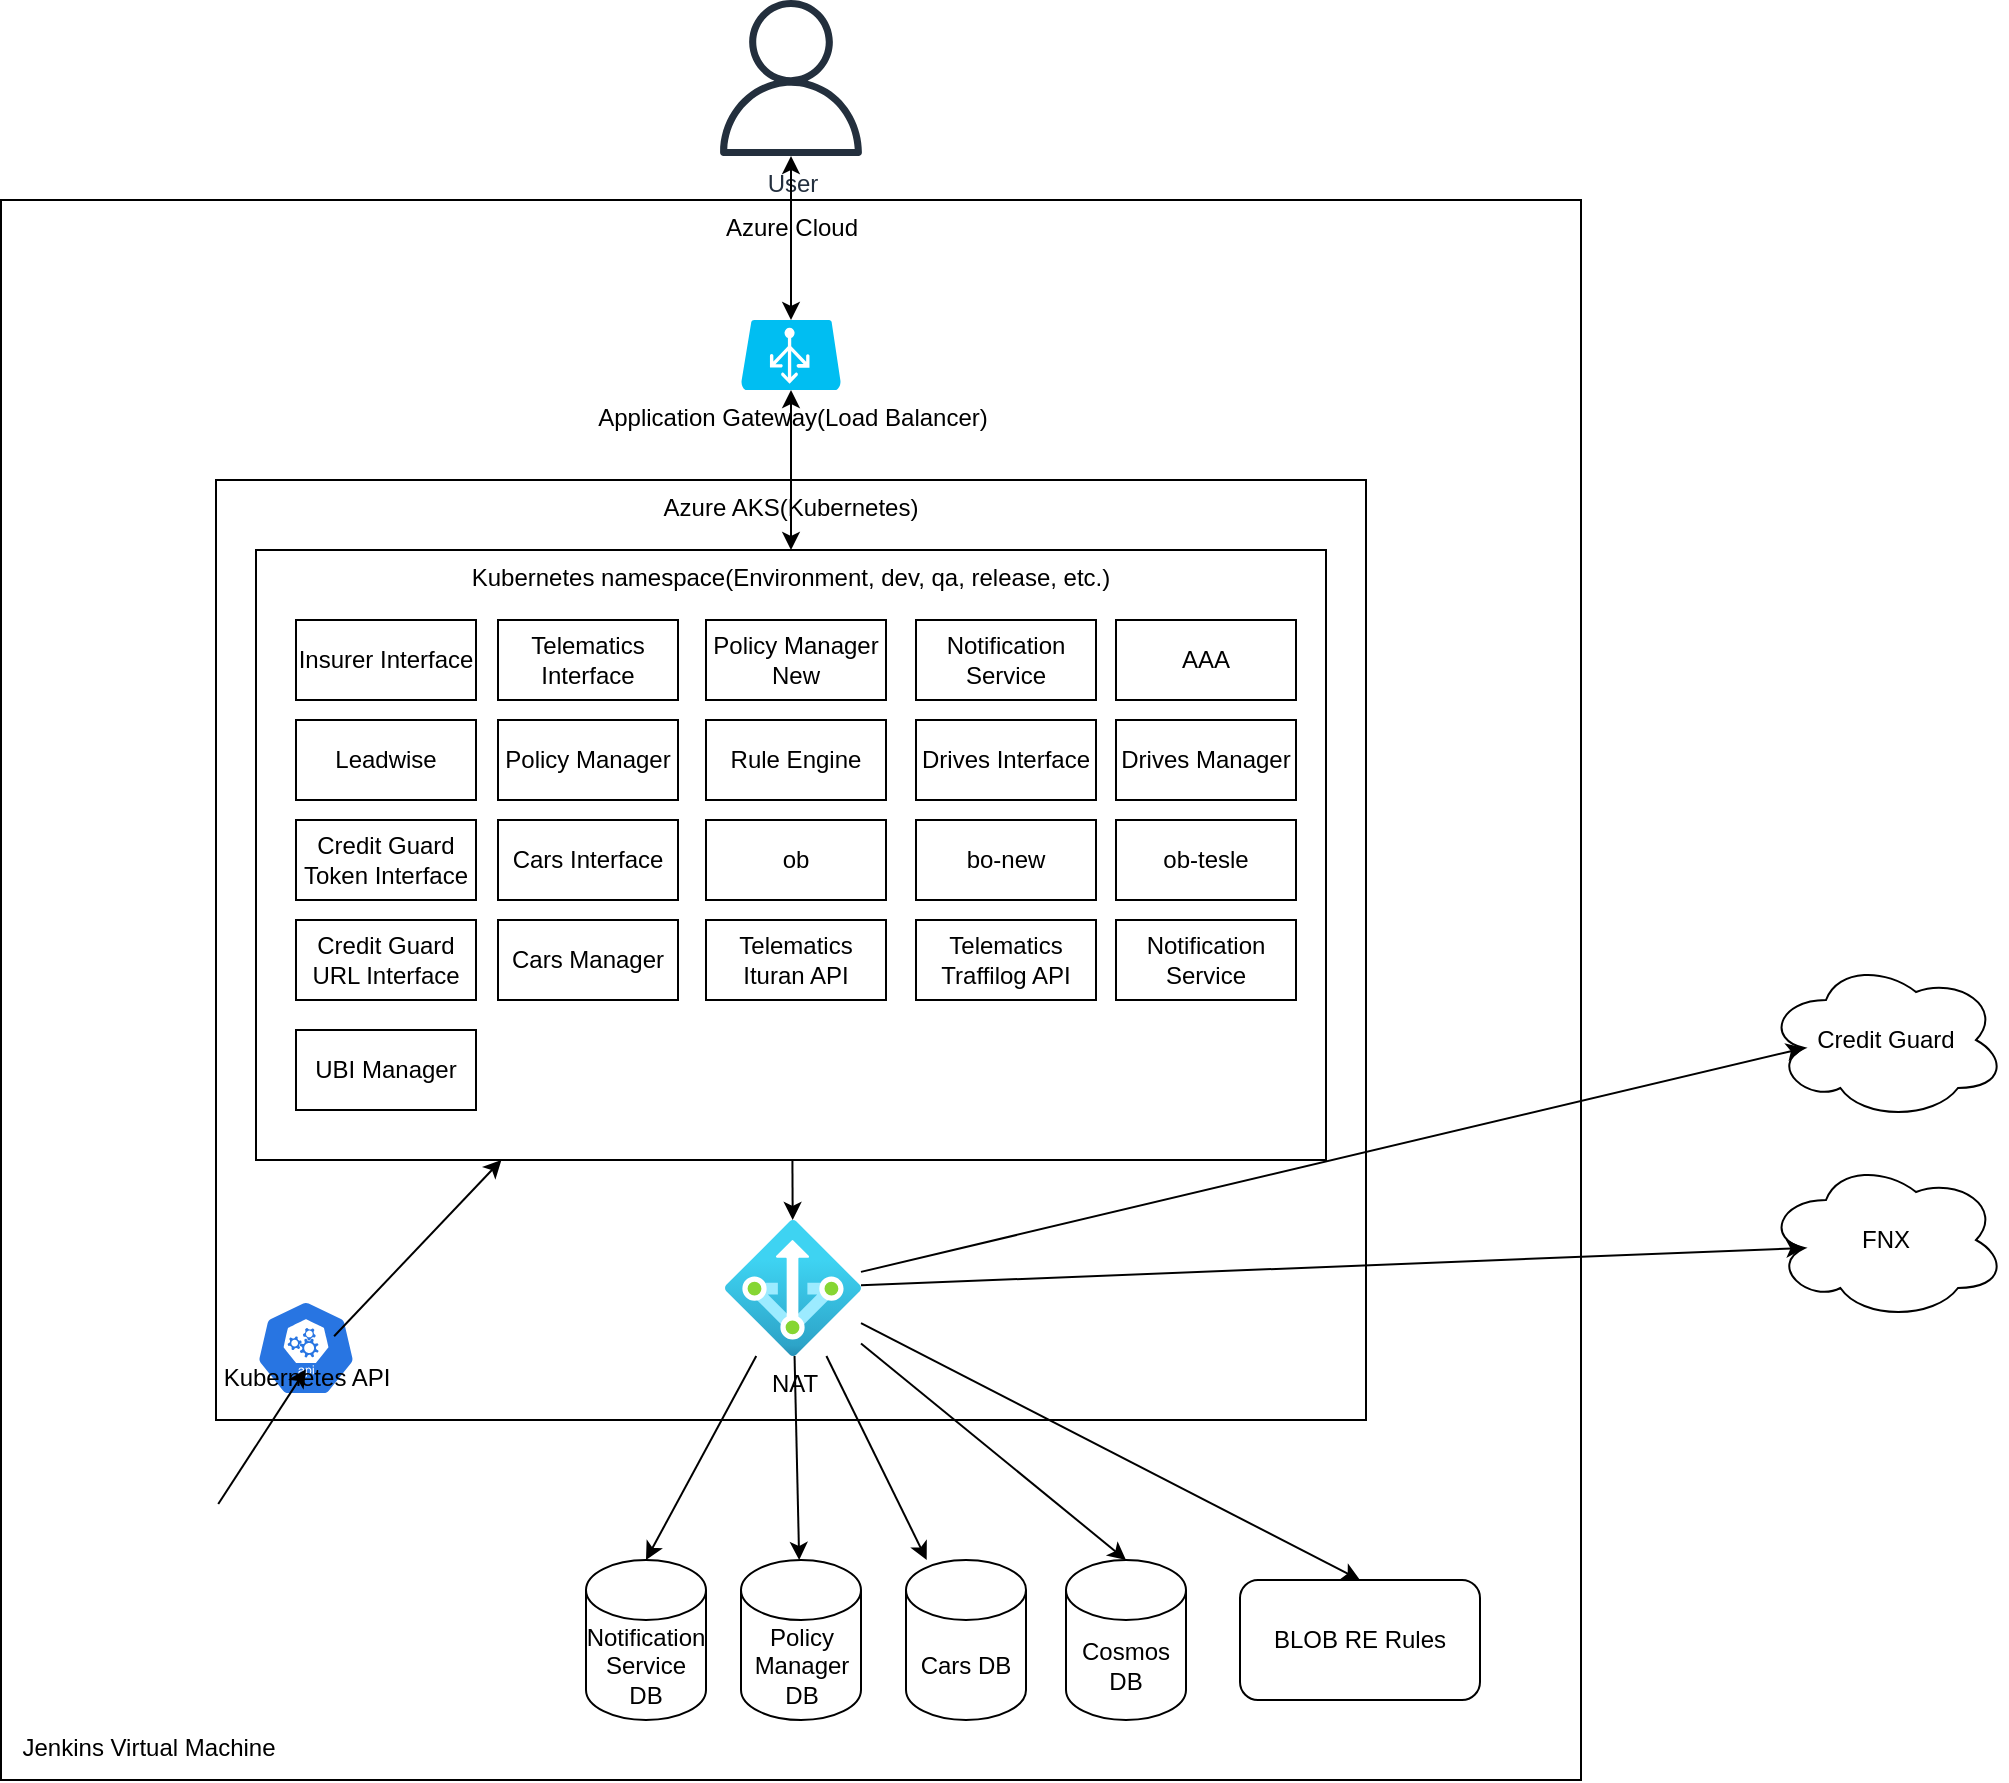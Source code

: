 <mxfile version="15.7.3" type="github">
  <diagram id="-ynK3dG4SO02AhNLkPNo" name="Page-1">
    <mxGraphModel dx="1673" dy="896" grid="1" gridSize="10" guides="1" tooltips="1" connect="1" arrows="1" fold="1" page="1" pageScale="1" pageWidth="827" pageHeight="1169" math="0" shadow="0">
      <root>
        <mxCell id="0" />
        <mxCell id="1" parent="0" />
        <mxCell id="Zvi5rRcZ6YTApQut40Sa-1" value="User" style="sketch=0;outlineConnect=0;fontColor=#232F3E;gradientColor=none;fillColor=#232F3D;strokeColor=none;dashed=0;verticalLabelPosition=bottom;verticalAlign=top;align=center;html=1;fontSize=12;fontStyle=0;aspect=fixed;pointerEvents=1;shape=mxgraph.aws4.user;" parent="1" vertex="1">
          <mxGeometry x="443.5" y="30" width="78" height="78" as="geometry" />
        </mxCell>
        <mxCell id="Zvi5rRcZ6YTApQut40Sa-3" value="Azure Cloud" style="whiteSpace=wrap;html=1;aspect=fixed;verticalAlign=top;" parent="1" vertex="1">
          <mxGeometry x="87.5" y="130" width="790" height="790" as="geometry" />
        </mxCell>
        <mxCell id="Zvi5rRcZ6YTApQut40Sa-6" value="Application Gateway(Load Balancer)" style="verticalLabelPosition=bottom;html=1;verticalAlign=top;align=center;strokeColor=none;fillColor=#00BEF2;shape=mxgraph.azure.azure_load_balancer;" parent="1" vertex="1">
          <mxGeometry x="457.5" y="190" width="50" height="35" as="geometry" />
        </mxCell>
        <mxCell id="Zvi5rRcZ6YTApQut40Sa-8" value="Azure AKS(Kubernetes)" style="rounded=0;whiteSpace=wrap;html=1;labelBackgroundColor=none;verticalAlign=top;" parent="1" vertex="1">
          <mxGeometry x="195" y="270" width="575" height="470" as="geometry" />
        </mxCell>
        <mxCell id="Zvi5rRcZ6YTApQut40Sa-11" value="Kubernetes namespace(Environment, dev, qa, release, etc.)" style="rounded=0;whiteSpace=wrap;html=1;labelBackgroundColor=none;verticalAlign=top;" parent="1" vertex="1">
          <mxGeometry x="215" y="305" width="535" height="305" as="geometry" />
        </mxCell>
        <mxCell id="Zvi5rRcZ6YTApQut40Sa-12" value="" style="endArrow=classic;startArrow=classic;html=1;rounded=0;exitX=0.5;exitY=0;exitDx=0;exitDy=0;exitPerimeter=0;" parent="1" source="Zvi5rRcZ6YTApQut40Sa-6" target="Zvi5rRcZ6YTApQut40Sa-1" edge="1">
          <mxGeometry width="50" height="50" relative="1" as="geometry">
            <mxPoint x="415" y="148" as="sourcePoint" />
            <mxPoint x="465" y="98" as="targetPoint" />
          </mxGeometry>
        </mxCell>
        <mxCell id="Zvi5rRcZ6YTApQut40Sa-14" value="" style="endArrow=classic;startArrow=classic;html=1;rounded=0;" parent="1" source="Zvi5rRcZ6YTApQut40Sa-11" target="Zvi5rRcZ6YTApQut40Sa-6" edge="1">
          <mxGeometry width="50" height="50" relative="1" as="geometry">
            <mxPoint x="265" y="150" as="sourcePoint" />
            <mxPoint x="315" y="100" as="targetPoint" />
          </mxGeometry>
        </mxCell>
        <mxCell id="Zvi5rRcZ6YTApQut40Sa-15" value="Insurer Interface" style="rounded=0;whiteSpace=wrap;html=1;labelBackgroundColor=none;verticalAlign=middle;" parent="1" vertex="1">
          <mxGeometry x="235" y="340" width="90" height="40" as="geometry" />
        </mxCell>
        <mxCell id="Zvi5rRcZ6YTApQut40Sa-16" value="Leadwise" style="rounded=0;whiteSpace=wrap;html=1;labelBackgroundColor=none;verticalAlign=middle;" parent="1" vertex="1">
          <mxGeometry x="235" y="390" width="90" height="40" as="geometry" />
        </mxCell>
        <mxCell id="Zvi5rRcZ6YTApQut40Sa-17" value="Credit Guard Token Interface" style="rounded=0;whiteSpace=wrap;html=1;labelBackgroundColor=none;verticalAlign=middle;" parent="1" vertex="1">
          <mxGeometry x="235" y="440" width="90" height="40" as="geometry" />
        </mxCell>
        <mxCell id="Zvi5rRcZ6YTApQut40Sa-18" value="Cars Interface" style="rounded=0;whiteSpace=wrap;html=1;labelBackgroundColor=none;verticalAlign=middle;" parent="1" vertex="1">
          <mxGeometry x="336" y="440" width="90" height="40" as="geometry" />
        </mxCell>
        <mxCell id="Zvi5rRcZ6YTApQut40Sa-19" value="Telematics Interface" style="rounded=0;whiteSpace=wrap;html=1;labelBackgroundColor=none;verticalAlign=middle;" parent="1" vertex="1">
          <mxGeometry x="336" y="340" width="90" height="40" as="geometry" />
        </mxCell>
        <mxCell id="Zvi5rRcZ6YTApQut40Sa-20" value="Policy Manager" style="rounded=0;whiteSpace=wrap;html=1;labelBackgroundColor=none;verticalAlign=middle;" parent="1" vertex="1">
          <mxGeometry x="336" y="390" width="90" height="40" as="geometry" />
        </mxCell>
        <mxCell id="Zvi5rRcZ6YTApQut40Sa-21" value="Rule Engine" style="rounded=0;whiteSpace=wrap;html=1;labelBackgroundColor=none;verticalAlign=middle;" parent="1" vertex="1">
          <mxGeometry x="440" y="390" width="90" height="40" as="geometry" />
        </mxCell>
        <mxCell id="Zvi5rRcZ6YTApQut40Sa-22" value="ob" style="rounded=0;whiteSpace=wrap;html=1;labelBackgroundColor=none;verticalAlign=middle;" parent="1" vertex="1">
          <mxGeometry x="440" y="440" width="90" height="40" as="geometry" />
        </mxCell>
        <mxCell id="Zvi5rRcZ6YTApQut40Sa-23" value="Policy Manager New" style="rounded=0;whiteSpace=wrap;html=1;labelBackgroundColor=none;verticalAlign=middle;" parent="1" vertex="1">
          <mxGeometry x="440" y="340" width="90" height="40" as="geometry" />
        </mxCell>
        <mxCell id="Zvi5rRcZ6YTApQut40Sa-24" value="Notification Service" style="rounded=0;whiteSpace=wrap;html=1;labelBackgroundColor=none;verticalAlign=middle;" parent="1" vertex="1">
          <mxGeometry x="545" y="340" width="90" height="40" as="geometry" />
        </mxCell>
        <mxCell id="Zvi5rRcZ6YTApQut40Sa-25" value="Drives Interface" style="rounded=0;whiteSpace=wrap;html=1;labelBackgroundColor=none;verticalAlign=middle;" parent="1" vertex="1">
          <mxGeometry x="545" y="390" width="90" height="40" as="geometry" />
        </mxCell>
        <mxCell id="Zvi5rRcZ6YTApQut40Sa-26" value="bo-new" style="rounded=0;whiteSpace=wrap;html=1;labelBackgroundColor=none;verticalAlign=middle;" parent="1" vertex="1">
          <mxGeometry x="545" y="440" width="90" height="40" as="geometry" />
        </mxCell>
        <mxCell id="Zvi5rRcZ6YTApQut40Sa-28" value="Credit Guard URL Interface" style="rounded=0;whiteSpace=wrap;html=1;labelBackgroundColor=none;verticalAlign=middle;" parent="1" vertex="1">
          <mxGeometry x="235" y="490" width="90" height="40" as="geometry" />
        </mxCell>
        <mxCell id="Zvi5rRcZ6YTApQut40Sa-29" value="Cars Manager" style="rounded=0;whiteSpace=wrap;html=1;labelBackgroundColor=none;verticalAlign=middle;" parent="1" vertex="1">
          <mxGeometry x="336" y="490" width="90" height="40" as="geometry" />
        </mxCell>
        <mxCell id="Zvi5rRcZ6YTApQut40Sa-30" value="Telematics Ituran API" style="rounded=0;whiteSpace=wrap;html=1;labelBackgroundColor=none;verticalAlign=middle;" parent="1" vertex="1">
          <mxGeometry x="440" y="490" width="90" height="40" as="geometry" />
        </mxCell>
        <mxCell id="Zvi5rRcZ6YTApQut40Sa-32" value="Telematics Traffilog API" style="rounded=0;whiteSpace=wrap;html=1;labelBackgroundColor=none;verticalAlign=middle;" parent="1" vertex="1">
          <mxGeometry x="545" y="490" width="90" height="40" as="geometry" />
        </mxCell>
        <mxCell id="Zvi5rRcZ6YTApQut40Sa-33" value="AAA" style="rounded=0;whiteSpace=wrap;html=1;labelBackgroundColor=none;verticalAlign=middle;" parent="1" vertex="1">
          <mxGeometry x="645" y="340" width="90" height="40" as="geometry" />
        </mxCell>
        <mxCell id="Zvi5rRcZ6YTApQut40Sa-34" value="Drives Manager" style="rounded=0;whiteSpace=wrap;html=1;labelBackgroundColor=none;verticalAlign=middle;" parent="1" vertex="1">
          <mxGeometry x="645" y="390" width="90" height="40" as="geometry" />
        </mxCell>
        <mxCell id="Zvi5rRcZ6YTApQut40Sa-35" value="ob-tesle" style="rounded=0;whiteSpace=wrap;html=1;labelBackgroundColor=none;verticalAlign=middle;" parent="1" vertex="1">
          <mxGeometry x="645" y="440" width="90" height="40" as="geometry" />
        </mxCell>
        <mxCell id="Zvi5rRcZ6YTApQut40Sa-36" value="Notification Service" style="rounded=0;whiteSpace=wrap;html=1;labelBackgroundColor=none;verticalAlign=middle;" parent="1" vertex="1">
          <mxGeometry x="645" y="490" width="90" height="40" as="geometry" />
        </mxCell>
        <mxCell id="Zvi5rRcZ6YTApQut40Sa-37" value="UBI Manager" style="rounded=0;whiteSpace=wrap;html=1;labelBackgroundColor=none;verticalAlign=middle;" parent="1" vertex="1">
          <mxGeometry x="235" y="545" width="90" height="40" as="geometry" />
        </mxCell>
        <mxCell id="Zvi5rRcZ6YTApQut40Sa-38" value="FNX" style="ellipse;shape=cloud;whiteSpace=wrap;html=1;labelBackgroundColor=none;verticalAlign=middle;" parent="1" vertex="1">
          <mxGeometry x="970" y="610" width="120" height="80" as="geometry" />
        </mxCell>
        <mxCell id="Zvi5rRcZ6YTApQut40Sa-39" value="Credit Guard" style="ellipse;shape=cloud;whiteSpace=wrap;html=1;labelBackgroundColor=none;verticalAlign=middle;" parent="1" vertex="1">
          <mxGeometry x="970" y="510" width="120" height="80" as="geometry" />
        </mxCell>
        <mxCell id="Zvi5rRcZ6YTApQut40Sa-44" value="NAT&lt;br&gt;" style="aspect=fixed;html=1;points=[];align=center;image;fontSize=12;image=img/lib/azure2/networking/NAT.svg;labelBackgroundColor=none;" parent="1" vertex="1">
          <mxGeometry x="449.5" y="640" width="68" height="68" as="geometry" />
        </mxCell>
        <mxCell id="Zvi5rRcZ6YTApQut40Sa-45" value="" style="endArrow=classic;html=1;rounded=0;" parent="1" source="Zvi5rRcZ6YTApQut40Sa-11" target="Zvi5rRcZ6YTApQut40Sa-44" edge="1">
          <mxGeometry width="50" height="50" relative="1" as="geometry">
            <mxPoint x="520" y="530" as="sourcePoint" />
            <mxPoint x="570" y="480" as="targetPoint" />
          </mxGeometry>
        </mxCell>
        <mxCell id="Zvi5rRcZ6YTApQut40Sa-46" value="" style="endArrow=classic;html=1;rounded=0;entryX=0.16;entryY=0.55;entryDx=0;entryDy=0;entryPerimeter=0;" parent="1" source="Zvi5rRcZ6YTApQut40Sa-44" target="Zvi5rRcZ6YTApQut40Sa-39" edge="1">
          <mxGeometry width="50" height="50" relative="1" as="geometry">
            <mxPoint x="520" y="530" as="sourcePoint" />
            <mxPoint x="570" y="480" as="targetPoint" />
          </mxGeometry>
        </mxCell>
        <mxCell id="Zvi5rRcZ6YTApQut40Sa-47" value="" style="endArrow=classic;html=1;rounded=0;entryX=0.16;entryY=0.55;entryDx=0;entryDy=0;entryPerimeter=0;" parent="1" source="Zvi5rRcZ6YTApQut40Sa-44" target="Zvi5rRcZ6YTApQut40Sa-38" edge="1">
          <mxGeometry width="50" height="50" relative="1" as="geometry">
            <mxPoint x="520" y="530" as="sourcePoint" />
            <mxPoint x="1010" y="500" as="targetPoint" />
          </mxGeometry>
        </mxCell>
        <mxCell id="Zvi5rRcZ6YTApQut40Sa-48" value="Notification Service DB" style="shape=cylinder3;whiteSpace=wrap;html=1;boundedLbl=1;backgroundOutline=1;size=15;labelBackgroundColor=none;verticalAlign=middle;" parent="1" vertex="1">
          <mxGeometry x="380" y="810" width="60" height="80" as="geometry" />
        </mxCell>
        <mxCell id="Zvi5rRcZ6YTApQut40Sa-49" value="Policy Manager DB" style="shape=cylinder3;whiteSpace=wrap;html=1;boundedLbl=1;backgroundOutline=1;size=15;labelBackgroundColor=none;verticalAlign=middle;" parent="1" vertex="1">
          <mxGeometry x="457.5" y="810" width="60" height="80" as="geometry" />
        </mxCell>
        <mxCell id="Zvi5rRcZ6YTApQut40Sa-50" value="Cars DB" style="shape=cylinder3;whiteSpace=wrap;html=1;boundedLbl=1;backgroundOutline=1;size=15;labelBackgroundColor=none;verticalAlign=middle;" parent="1" vertex="1">
          <mxGeometry x="540" y="810" width="60" height="80" as="geometry" />
        </mxCell>
        <mxCell id="Zvi5rRcZ6YTApQut40Sa-51" value="Cosmos DB" style="shape=cylinder3;whiteSpace=wrap;html=1;boundedLbl=1;backgroundOutline=1;size=15;labelBackgroundColor=none;verticalAlign=middle;" parent="1" vertex="1">
          <mxGeometry x="620" y="810" width="60" height="80" as="geometry" />
        </mxCell>
        <mxCell id="Zvi5rRcZ6YTApQut40Sa-52" value="BLOB RE Rules" style="rounded=1;whiteSpace=wrap;html=1;labelBackgroundColor=none;verticalAlign=middle;" parent="1" vertex="1">
          <mxGeometry x="707" y="820" width="120" height="60" as="geometry" />
        </mxCell>
        <mxCell id="Zvi5rRcZ6YTApQut40Sa-53" value="Kubernetes API" style="sketch=0;html=1;dashed=0;whitespace=wrap;fillColor=#2875E2;strokeColor=#ffffff;points=[[0.005,0.63,0],[0.1,0.2,0],[0.9,0.2,0],[0.5,0,0],[0.995,0.63,0],[0.72,0.99,0],[0.5,1,0],[0.28,0.99,0]];shape=mxgraph.kubernetes.icon;prIcon=api;labelBackgroundColor=none;verticalAlign=bottom;" parent="1" vertex="1">
          <mxGeometry x="215" y="680" width="50" height="48" as="geometry" />
        </mxCell>
        <mxCell id="Zvi5rRcZ6YTApQut40Sa-54" value="" style="endArrow=classic;html=1;rounded=0;entryX=0.5;entryY=0;entryDx=0;entryDy=0;entryPerimeter=0;" parent="1" source="Zvi5rRcZ6YTApQut40Sa-44" target="Zvi5rRcZ6YTApQut40Sa-48" edge="1">
          <mxGeometry width="50" height="50" relative="1" as="geometry">
            <mxPoint x="460" y="800" as="sourcePoint" />
            <mxPoint x="510" y="750" as="targetPoint" />
          </mxGeometry>
        </mxCell>
        <mxCell id="Zvi5rRcZ6YTApQut40Sa-56" value="" style="endArrow=classic;html=1;rounded=0;" parent="1" source="Zvi5rRcZ6YTApQut40Sa-44" target="Zvi5rRcZ6YTApQut40Sa-49" edge="1">
          <mxGeometry width="50" height="50" relative="1" as="geometry">
            <mxPoint x="150" y="870" as="sourcePoint" />
            <mxPoint x="200" y="820" as="targetPoint" />
          </mxGeometry>
        </mxCell>
        <mxCell id="Zvi5rRcZ6YTApQut40Sa-57" value="" style="endArrow=classic;html=1;rounded=0;" parent="1" source="Zvi5rRcZ6YTApQut40Sa-44" target="Zvi5rRcZ6YTApQut40Sa-50" edge="1">
          <mxGeometry width="50" height="50" relative="1" as="geometry">
            <mxPoint x="493.59" y="738.0" as="sourcePoint" />
            <mxPoint x="496.218" y="820" as="targetPoint" />
          </mxGeometry>
        </mxCell>
        <mxCell id="Zvi5rRcZ6YTApQut40Sa-58" value="" style="endArrow=classic;html=1;rounded=0;entryX=0.5;entryY=0;entryDx=0;entryDy=0;entryPerimeter=0;" parent="1" source="Zvi5rRcZ6YTApQut40Sa-44" target="Zvi5rRcZ6YTApQut40Sa-51" edge="1">
          <mxGeometry width="50" height="50" relative="1" as="geometry">
            <mxPoint x="503.59" y="748.0" as="sourcePoint" />
            <mxPoint x="506.218" y="830" as="targetPoint" />
          </mxGeometry>
        </mxCell>
        <mxCell id="Zvi5rRcZ6YTApQut40Sa-59" value="" style="endArrow=classic;html=1;rounded=0;entryX=0.5;entryY=0;entryDx=0;entryDy=0;" parent="1" source="Zvi5rRcZ6YTApQut40Sa-44" target="Zvi5rRcZ6YTApQut40Sa-52" edge="1">
          <mxGeometry width="50" height="50" relative="1" as="geometry">
            <mxPoint x="513.59" y="758.0" as="sourcePoint" />
            <mxPoint x="516.218" y="840" as="targetPoint" />
          </mxGeometry>
        </mxCell>
        <mxCell id="Zvi5rRcZ6YTApQut40Sa-60" value="Jenkins Virtual Machine" style="shape=image;html=1;verticalAlign=top;verticalLabelPosition=bottom;labelBackgroundColor=#ffffff;imageAspect=0;aspect=fixed;image=https://cdn0.iconfinder.com/data/icons/font-awesome-brands-vol-1/512/jenkins-128.png" parent="1" vertex="1">
          <mxGeometry x="107" y="782" width="108" height="108" as="geometry" />
        </mxCell>
        <mxCell id="Zvi5rRcZ6YTApQut40Sa-61" value="" style="endArrow=classic;html=1;rounded=0;entryX=0.499;entryY=0.721;entryDx=0;entryDy=0;entryPerimeter=0;" parent="1" source="Zvi5rRcZ6YTApQut40Sa-60" target="Zvi5rRcZ6YTApQut40Sa-53" edge="1">
          <mxGeometry width="50" height="50" relative="1" as="geometry">
            <mxPoint x="240" y="820" as="sourcePoint" />
            <mxPoint x="290" y="770" as="targetPoint" />
          </mxGeometry>
        </mxCell>
        <mxCell id="Zvi5rRcZ6YTApQut40Sa-62" value="" style="endArrow=classic;html=1;rounded=0;exitX=0.781;exitY=0.377;exitDx=0;exitDy=0;exitPerimeter=0;" parent="1" source="Zvi5rRcZ6YTApQut40Sa-53" target="Zvi5rRcZ6YTApQut40Sa-11" edge="1">
          <mxGeometry width="50" height="50" relative="1" as="geometry">
            <mxPoint x="240" y="680" as="sourcePoint" />
            <mxPoint x="290" y="630" as="targetPoint" />
          </mxGeometry>
        </mxCell>
      </root>
    </mxGraphModel>
  </diagram>
</mxfile>
